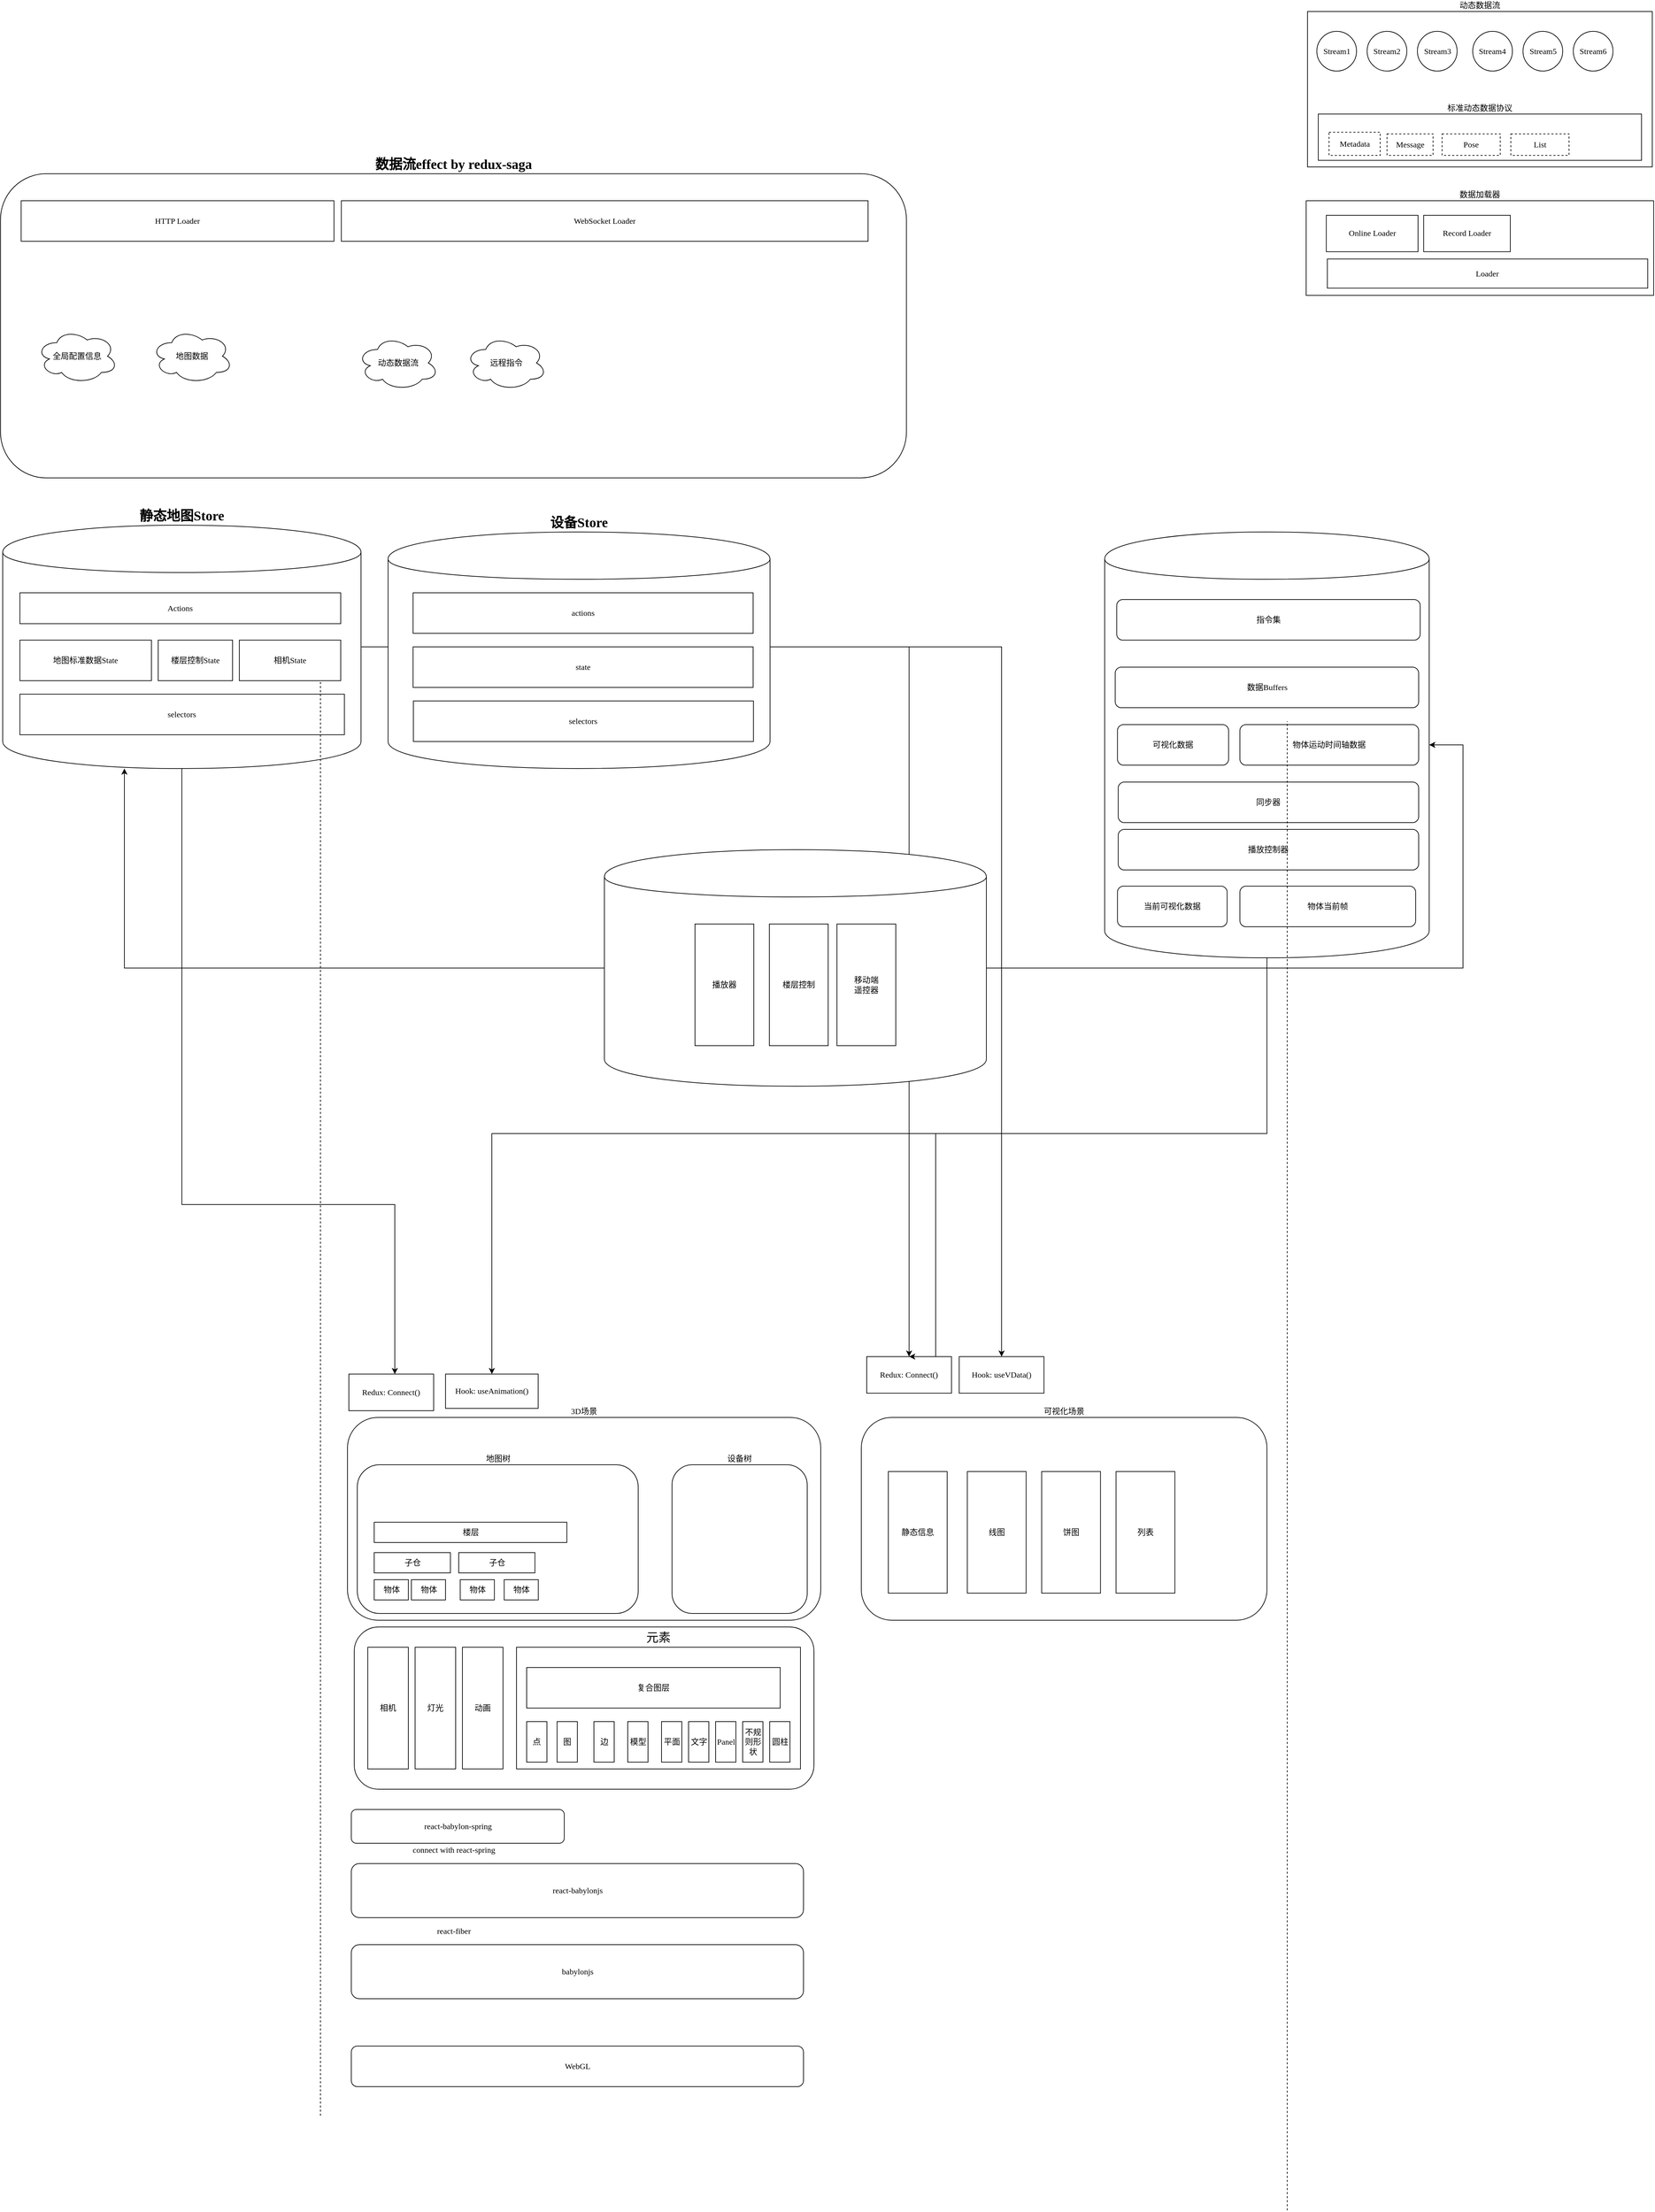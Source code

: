 <mxfile version="12.9.4" type="github">
  <diagram id="kbm905aHLV5Dr9nUJAch" name="Page-1">
    <mxGraphModel dx="4403" dy="3835" grid="1" gridSize="10" guides="1" tooltips="1" connect="1" arrows="1" fold="1" page="1" pageScale="1" pageWidth="827" pageHeight="1169" math="0" shadow="0">
      <root>
        <mxCell id="0" />
        <mxCell id="1" parent="0" />
        <mxCell id="G_mRowMAx6_Zk3fWA19y-172" value="可视化场景" style="rounded=1;whiteSpace=wrap;html=1;labelPosition=center;verticalLabelPosition=top;align=center;verticalAlign=bottom;fontFamily=Verdana;" parent="1" vertex="1">
          <mxGeometry x="340" y="270" width="600" height="300" as="geometry" />
        </mxCell>
        <mxCell id="G_mRowMAx6_Zk3fWA19y-164" value="3D场景" style="rounded=1;whiteSpace=wrap;html=1;labelPosition=center;verticalLabelPosition=top;align=center;verticalAlign=bottom;fontFamily=Verdana;" parent="1" vertex="1">
          <mxGeometry x="-420" y="270" width="700" height="300" as="geometry" />
        </mxCell>
        <mxCell id="G_mRowMAx6_Zk3fWA19y-107" value="地图树" style="rounded=1;whiteSpace=wrap;html=1;labelPosition=center;verticalLabelPosition=top;align=center;verticalAlign=bottom;fontFamily=Verdana;" parent="1" vertex="1">
          <mxGeometry x="-405.5" y="340" width="415.5" height="220" as="geometry" />
        </mxCell>
        <mxCell id="UeCTLoyQdsgvgEPBuvyG-19" value="" style="group;fontFamily=Verdana;" parent="1" vertex="1" connectable="0">
          <mxGeometry x="-490" y="510" width="760" height="310" as="geometry" />
        </mxCell>
        <mxCell id="Kp7RcIrqSu2gTxTqtwUE-7" value="" style="rounded=1;whiteSpace=wrap;html=1;fontFamily=Verdana;" parent="UeCTLoyQdsgvgEPBuvyG-19" vertex="1">
          <mxGeometry x="80" y="70" width="680" height="240" as="geometry" />
        </mxCell>
        <mxCell id="Kp7RcIrqSu2gTxTqtwUE-17" value="相机" style="rounded=0;whiteSpace=wrap;html=1;fontSize=12;fontFamily=Verdana;" parent="UeCTLoyQdsgvgEPBuvyG-19" vertex="1">
          <mxGeometry x="100" y="100" width="60" height="180" as="geometry" />
        </mxCell>
        <mxCell id="Kp7RcIrqSu2gTxTqtwUE-18" value="灯光" style="rounded=0;whiteSpace=wrap;html=1;fontSize=12;fontFamily=Verdana;" parent="UeCTLoyQdsgvgEPBuvyG-19" vertex="1">
          <mxGeometry x="170" y="100" width="60" height="180" as="geometry" />
        </mxCell>
        <mxCell id="Kp7RcIrqSu2gTxTqtwUE-21" value="元素" style="rounded=0;whiteSpace=wrap;html=1;fontSize=18;labelPosition=center;verticalLabelPosition=top;align=center;verticalAlign=bottom;fontFamily=Verdana;" parent="UeCTLoyQdsgvgEPBuvyG-19" vertex="1">
          <mxGeometry x="320" y="100" width="420" height="180" as="geometry" />
        </mxCell>
        <mxCell id="Kp7RcIrqSu2gTxTqtwUE-28" value="图" style="rounded=0;whiteSpace=wrap;html=1;fontSize=12;fontFamily=Verdana;" parent="UeCTLoyQdsgvgEPBuvyG-19" vertex="1">
          <mxGeometry x="380" y="210" width="30" height="60" as="geometry" />
        </mxCell>
        <mxCell id="Kp7RcIrqSu2gTxTqtwUE-29" value="边" style="rounded=0;whiteSpace=wrap;html=1;fontSize=12;fontFamily=Verdana;" parent="UeCTLoyQdsgvgEPBuvyG-19" vertex="1">
          <mxGeometry x="434.5" y="210" width="30" height="60" as="geometry" />
        </mxCell>
        <mxCell id="Kp7RcIrqSu2gTxTqtwUE-32" value="模型" style="rounded=0;whiteSpace=wrap;html=1;fontSize=12;fontFamily=Verdana;" parent="UeCTLoyQdsgvgEPBuvyG-19" vertex="1">
          <mxGeometry x="484.5" y="210" width="30" height="60" as="geometry" />
        </mxCell>
        <mxCell id="Kp7RcIrqSu2gTxTqtwUE-37" value="点" style="rounded=0;whiteSpace=wrap;html=1;fontSize=12;fontFamily=Verdana;" parent="UeCTLoyQdsgvgEPBuvyG-19" vertex="1">
          <mxGeometry x="335" y="210" width="30" height="60" as="geometry" />
        </mxCell>
        <mxCell id="Kp7RcIrqSu2gTxTqtwUE-111" value="动画" style="rounded=0;whiteSpace=wrap;html=1;fontSize=12;fontFamily=Verdana;" parent="UeCTLoyQdsgvgEPBuvyG-19" vertex="1">
          <mxGeometry x="240" y="100" width="60" height="180" as="geometry" />
        </mxCell>
        <mxCell id="G_mRowMAx6_Zk3fWA19y-62" value="平面" style="rounded=0;whiteSpace=wrap;html=1;fontSize=12;fontFamily=Verdana;" parent="UeCTLoyQdsgvgEPBuvyG-19" vertex="1">
          <mxGeometry x="534.5" y="210" width="30" height="60" as="geometry" />
        </mxCell>
        <mxCell id="G_mRowMAx6_Zk3fWA19y-63" value="文字" style="rounded=0;whiteSpace=wrap;html=1;fontSize=12;fontFamily=Verdana;" parent="UeCTLoyQdsgvgEPBuvyG-19" vertex="1">
          <mxGeometry x="574.5" y="210" width="30" height="60" as="geometry" />
        </mxCell>
        <mxCell id="G_mRowMAx6_Zk3fWA19y-81" value="Panel" style="rounded=0;whiteSpace=wrap;html=1;fontSize=12;fontFamily=Verdana;" parent="UeCTLoyQdsgvgEPBuvyG-19" vertex="1">
          <mxGeometry x="614.5" y="210" width="30" height="60" as="geometry" />
        </mxCell>
        <mxCell id="G_mRowMAx6_Zk3fWA19y-82" value="不规则形状" style="rounded=0;whiteSpace=wrap;html=1;fontSize=12;fontFamily=Verdana;" parent="UeCTLoyQdsgvgEPBuvyG-19" vertex="1">
          <mxGeometry x="654.5" y="210" width="30" height="60" as="geometry" />
        </mxCell>
        <mxCell id="G_mRowMAx6_Zk3fWA19y-86" value="复合图层" style="rounded=0;whiteSpace=wrap;html=1;fontSize=12;fontFamily=Verdana;" parent="UeCTLoyQdsgvgEPBuvyG-19" vertex="1">
          <mxGeometry x="335" y="130" width="375" height="60" as="geometry" />
        </mxCell>
        <mxCell id="G_mRowMAx6_Zk3fWA19y-106" value="圆柱" style="rounded=0;whiteSpace=wrap;html=1;fontSize=12;fontFamily=Verdana;" parent="UeCTLoyQdsgvgEPBuvyG-19" vertex="1">
          <mxGeometry x="694.5" y="210" width="30" height="60" as="geometry" />
        </mxCell>
        <mxCell id="G_mRowMAx6_Zk3fWA19y-39" value="react-babylonjs" style="rounded=1;whiteSpace=wrap;html=1;fontFamily=Verdana;" parent="1" vertex="1">
          <mxGeometry x="-414.37" y="930" width="668.87" height="80" as="geometry" />
        </mxCell>
        <mxCell id="G_mRowMAx6_Zk3fWA19y-40" value="react-babylon-spring" style="rounded=1;whiteSpace=wrap;html=1;fontFamily=Verdana;" parent="1" vertex="1">
          <mxGeometry x="-414.37" y="850" width="315" height="50" as="geometry" />
        </mxCell>
        <mxCell id="G_mRowMAx6_Zk3fWA19y-41" value="babylonjs" style="rounded=1;whiteSpace=wrap;html=1;fontFamily=Verdana;" parent="1" vertex="1">
          <mxGeometry x="-414.37" y="1050" width="668.87" height="80" as="geometry" />
        </mxCell>
        <mxCell id="G_mRowMAx6_Zk3fWA19y-43" value="WebGL" style="rounded=1;whiteSpace=wrap;html=1;fontFamily=Verdana;" parent="1" vertex="1">
          <mxGeometry x="-414.37" y="1200" width="668.87" height="60" as="geometry" />
        </mxCell>
        <mxCell id="G_mRowMAx6_Zk3fWA19y-64" value="react-fiber" style="text;html=1;align=center;verticalAlign=middle;resizable=0;points=[];autosize=1;fontFamily=Verdana;" parent="1" vertex="1">
          <mxGeometry x="-303.25" y="1020" width="80" height="20" as="geometry" />
        </mxCell>
        <mxCell id="G_mRowMAx6_Zk3fWA19y-85" value="connect with react-spring" style="text;html=1;align=center;verticalAlign=middle;resizable=0;points=[];autosize=1;fontFamily=Verdana;" parent="1" vertex="1">
          <mxGeometry x="-348.25" y="900" width="170" height="20" as="geometry" />
        </mxCell>
        <mxCell id="Kp7RcIrqSu2gTxTqtwUE-27" value="楼层" style="rounded=0;whiteSpace=wrap;html=1;fontSize=12;fontFamily=Verdana;" parent="1" vertex="1">
          <mxGeometry x="-380.5" y="425" width="285" height="30" as="geometry" />
        </mxCell>
        <mxCell id="Kp7RcIrqSu2gTxTqtwUE-30" value="子仓" style="rounded=0;whiteSpace=wrap;html=1;fontSize=12;fontFamily=Verdana;" parent="1" vertex="1">
          <mxGeometry x="-380.5" y="470" width="112.75" height="30" as="geometry" />
        </mxCell>
        <mxCell id="G_mRowMAx6_Zk3fWA19y-111" value="设备树" style="rounded=1;whiteSpace=wrap;html=1;labelPosition=center;verticalLabelPosition=top;align=center;verticalAlign=bottom;fontFamily=Verdana;" parent="1" vertex="1">
          <mxGeometry x="60" y="340" width="200" height="220" as="geometry" />
        </mxCell>
        <mxCell id="G_mRowMAx6_Zk3fWA19y-113" value="子仓" style="rounded=0;whiteSpace=wrap;html=1;fontSize=12;fontFamily=Verdana;" parent="1" vertex="1">
          <mxGeometry x="-255.5" y="470" width="112.75" height="30" as="geometry" />
        </mxCell>
        <mxCell id="G_mRowMAx6_Zk3fWA19y-140" value="物体" style="rounded=0;whiteSpace=wrap;html=1;fontSize=12;fontFamily=Verdana;" parent="1" vertex="1">
          <mxGeometry x="-380.5" y="510" width="50.5" height="30" as="geometry" />
        </mxCell>
        <mxCell id="G_mRowMAx6_Zk3fWA19y-141" value="物体" style="rounded=0;whiteSpace=wrap;html=1;fontSize=12;fontFamily=Verdana;" parent="1" vertex="1">
          <mxGeometry x="-325.5" y="510" width="50.5" height="30" as="geometry" />
        </mxCell>
        <mxCell id="G_mRowMAx6_Zk3fWA19y-142" value="物体" style="rounded=0;whiteSpace=wrap;html=1;fontSize=12;fontFamily=Verdana;" parent="1" vertex="1">
          <mxGeometry x="-253.25" y="510" width="50.5" height="30" as="geometry" />
        </mxCell>
        <mxCell id="G_mRowMAx6_Zk3fWA19y-144" value="物体" style="rounded=0;whiteSpace=wrap;html=1;fontSize=12;fontFamily=Verdana;" parent="1" vertex="1">
          <mxGeometry x="-188.25" y="510" width="50.5" height="30" as="geometry" />
        </mxCell>
        <mxCell id="G_mRowMAx6_Zk3fWA19y-153" value="" style="group;fontFamily=Verdana;" parent="1" vertex="1" connectable="0">
          <mxGeometry x="-930" y="-1050" width="610" height="360" as="geometry" />
        </mxCell>
        <mxCell id="G_mRowMAx6_Zk3fWA19y-114" value="&lt;div style=&quot;text-align: center&quot;&gt;&lt;b style=&quot;font-size: 20px&quot;&gt;静态地图Store&lt;/b&gt;&lt;br&gt;&lt;/div&gt;" style="shape=cylinder;whiteSpace=wrap;html=1;boundedLbl=1;backgroundOutline=1;labelPosition=center;verticalLabelPosition=top;align=center;verticalAlign=bottom;fontFamily=Verdana;" parent="G_mRowMAx6_Zk3fWA19y-153" vertex="1">
          <mxGeometry width="530" height="360" as="geometry" />
        </mxCell>
        <mxCell id="G_mRowMAx6_Zk3fWA19y-110" value="楼层控制State" style="rounded=0;whiteSpace=wrap;html=1;fontSize=12;fontFamily=Verdana;" parent="G_mRowMAx6_Zk3fWA19y-153" vertex="1">
          <mxGeometry x="230" y="170" width="110" height="60" as="geometry" />
        </mxCell>
        <mxCell id="G_mRowMAx6_Zk3fWA19y-119" value="Actions" style="rounded=0;whiteSpace=wrap;html=1;fontFamily=Verdana;" parent="G_mRowMAx6_Zk3fWA19y-153" vertex="1">
          <mxGeometry x="25.42" y="100" width="474.58" height="45.71" as="geometry" />
        </mxCell>
        <mxCell id="esOJimNZTuqzEGKTnxW6-20" value="地图标准数据State" style="rounded=0;whiteSpace=wrap;html=1;fontFamily=Verdana;" vertex="1" parent="G_mRowMAx6_Zk3fWA19y-153">
          <mxGeometry x="25.42" y="170" width="194.58" height="60" as="geometry" />
        </mxCell>
        <mxCell id="esOJimNZTuqzEGKTnxW6-21" value="相机State" style="rounded=0;whiteSpace=wrap;html=1;fontSize=12;fontFamily=Verdana;" vertex="1" parent="G_mRowMAx6_Zk3fWA19y-153">
          <mxGeometry x="350" y="170" width="150" height="60" as="geometry" />
        </mxCell>
        <mxCell id="esOJimNZTuqzEGKTnxW6-22" value="selectors" style="rounded=0;whiteSpace=wrap;html=1;fontFamily=Verdana;" vertex="1" parent="G_mRowMAx6_Zk3fWA19y-153">
          <mxGeometry x="25.42" y="250" width="480" height="60" as="geometry" />
        </mxCell>
        <mxCell id="G_mRowMAx6_Zk3fWA19y-154" value="" style="group;labelPosition=center;verticalLabelPosition=top;align=center;verticalAlign=bottom;fontFamily=Verdana;" parent="1" vertex="1" connectable="0">
          <mxGeometry x="700" y="-1040" width="480" height="630" as="geometry" />
        </mxCell>
        <mxCell id="G_mRowMAx6_Zk3fWA19y-127" value="&lt;div style=&quot;text-align: center&quot;&gt;&lt;br&gt;&lt;/div&gt;" style="shape=cylinder;whiteSpace=wrap;html=1;boundedLbl=1;backgroundOutline=1;labelPosition=left;verticalLabelPosition=middle;align=right;verticalAlign=middle;fontFamily=Verdana;" parent="G_mRowMAx6_Zk3fWA19y-154" vertex="1">
          <mxGeometry width="480" height="630" as="geometry" />
        </mxCell>
        <mxCell id="G_mRowMAx6_Zk3fWA19y-129" value="数据Buffers" style="rounded=1;whiteSpace=wrap;html=1;fontFamily=Verdana;" parent="G_mRowMAx6_Zk3fWA19y-154" vertex="1">
          <mxGeometry x="15.57" y="200" width="448.87" height="60" as="geometry" />
        </mxCell>
        <mxCell id="G_mRowMAx6_Zk3fWA19y-131" value="物体运动时间轴数据" style="rounded=1;whiteSpace=wrap;html=1;fontFamily=Verdana;" parent="G_mRowMAx6_Zk3fWA19y-154" vertex="1">
          <mxGeometry x="200" y="285" width="264.44" height="60" as="geometry" />
        </mxCell>
        <mxCell id="G_mRowMAx6_Zk3fWA19y-132" value="可视化数据" style="rounded=1;whiteSpace=wrap;html=1;fontFamily=Verdana;" parent="G_mRowMAx6_Zk3fWA19y-154" vertex="1">
          <mxGeometry x="18.9" y="285" width="164.43" height="60" as="geometry" />
        </mxCell>
        <mxCell id="G_mRowMAx6_Zk3fWA19y-135" value="播放控制器" style="rounded=1;whiteSpace=wrap;html=1;fontFamily=Verdana;" parent="G_mRowMAx6_Zk3fWA19y-154" vertex="1">
          <mxGeometry x="20.01" y="440" width="444.43" height="60" as="geometry" />
        </mxCell>
        <mxCell id="G_mRowMAx6_Zk3fWA19y-136" value="当前可视化数据" style="rounded=1;whiteSpace=wrap;html=1;fontFamily=Verdana;" parent="G_mRowMAx6_Zk3fWA19y-154" vertex="1">
          <mxGeometry x="18.9" y="524" width="162.21" height="60" as="geometry" />
        </mxCell>
        <mxCell id="G_mRowMAx6_Zk3fWA19y-137" value="物体当前帧" style="rounded=1;whiteSpace=wrap;html=1;fontFamily=Verdana;" parent="G_mRowMAx6_Zk3fWA19y-154" vertex="1">
          <mxGeometry x="200" y="524" width="260" height="60" as="geometry" />
        </mxCell>
        <mxCell id="G_mRowMAx6_Zk3fWA19y-138" value="指令集" style="rounded=1;whiteSpace=wrap;html=1;fontFamily=Verdana;" parent="G_mRowMAx6_Zk3fWA19y-154" vertex="1">
          <mxGeometry x="17.79" y="100" width="448.87" height="60" as="geometry" />
        </mxCell>
        <mxCell id="OYR4AbBBOLj8Olsny7-R-40" value="同步器" style="rounded=1;whiteSpace=wrap;html=1;fontFamily=Verdana;" parent="G_mRowMAx6_Zk3fWA19y-154" vertex="1">
          <mxGeometry x="20.01" y="370" width="444.43" height="60" as="geometry" />
        </mxCell>
        <mxCell id="G_mRowMAx6_Zk3fWA19y-173" value="静态信息" style="rounded=0;whiteSpace=wrap;html=1;fontFamily=Verdana;" parent="1" vertex="1">
          <mxGeometry x="380" y="350" width="87" height="180" as="geometry" />
        </mxCell>
        <mxCell id="G_mRowMAx6_Zk3fWA19y-176" value="线图" style="rounded=0;whiteSpace=wrap;html=1;fontFamily=Verdana;" parent="1" vertex="1">
          <mxGeometry x="496.8" y="350" width="87" height="180" as="geometry" />
        </mxCell>
        <mxCell id="G_mRowMAx6_Zk3fWA19y-179" value="Hook: useVData()" style="rounded=0;whiteSpace=wrap;html=1;fontFamily=Verdana;" parent="1" vertex="1">
          <mxGeometry x="484.792" y="180.004" width="125.408" height="54.118" as="geometry" />
        </mxCell>
        <mxCell id="G_mRowMAx6_Zk3fWA19y-183" value="Hook: useAnimation()" style="rounded=0;whiteSpace=wrap;html=1;fontFamily=Verdana;" parent="1" vertex="1">
          <mxGeometry x="-275.005" y="205.886" width="137.062" height="50.735" as="geometry" />
        </mxCell>
        <mxCell id="G_mRowMAx6_Zk3fWA19y-184" value="Redux: Connect()" style="rounded=0;whiteSpace=wrap;html=1;fontFamily=Verdana;" parent="1" vertex="1">
          <mxGeometry x="348.002" y="180.004" width="125.408" height="54.118" as="geometry" />
        </mxCell>
        <mxCell id="G_mRowMAx6_Zk3fWA19y-185" value="Redux: Connect()" style="rounded=0;whiteSpace=wrap;html=1;fontFamily=Verdana;" parent="1" vertex="1">
          <mxGeometry x="-417.958" y="205.884" width="125.408" height="54.118" as="geometry" />
        </mxCell>
        <mxCell id="OYR4AbBBOLj8Olsny7-R-14" value="" style="group;fontFamily=Verdana;" parent="1" vertex="1" connectable="0">
          <mxGeometry x="998" y="-1530" width="514" height="140" as="geometry" />
        </mxCell>
        <mxCell id="OYR4AbBBOLj8Olsny7-R-15" value="数据加载器" style="rounded=0;whiteSpace=wrap;html=1;fillColor=#ffffff;fontSize=12;labelPosition=center;verticalLabelPosition=top;align=center;verticalAlign=bottom;fontFamily=Verdana;" parent="OYR4AbBBOLj8Olsny7-R-14" vertex="1">
          <mxGeometry width="514.0" height="140" as="geometry" />
        </mxCell>
        <mxCell id="OYR4AbBBOLj8Olsny7-R-16" value="Online Loader" style="rounded=0;whiteSpace=wrap;html=1;fillColor=#ffffff;fontSize=12;fontFamily=Verdana;" parent="OYR4AbBBOLj8Olsny7-R-14" vertex="1">
          <mxGeometry x="29.774" y="21.538" width="135.709" height="53.846" as="geometry" />
        </mxCell>
        <mxCell id="OYR4AbBBOLj8Olsny7-R-17" value="Record Loader" style="rounded=0;whiteSpace=wrap;html=1;fillColor=#ffffff;fontSize=12;fontFamily=Verdana;" parent="OYR4AbBBOLj8Olsny7-R-14" vertex="1">
          <mxGeometry x="173.795" y="21.538" width="128.187" height="53.846" as="geometry" />
        </mxCell>
        <mxCell id="OYR4AbBBOLj8Olsny7-R-18" value="Loader" style="rounded=0;whiteSpace=wrap;html=1;fillColor=#ffffff;fontSize=12;fontFamily=Verdana;" parent="OYR4AbBBOLj8Olsny7-R-14" vertex="1">
          <mxGeometry x="31.341" y="86.154" width="473.883" height="43.077" as="geometry" />
        </mxCell>
        <mxCell id="OYR4AbBBOLj8Olsny7-R-44" value="列表" style="rounded=0;whiteSpace=wrap;html=1;fontFamily=Verdana;" parent="1" vertex="1">
          <mxGeometry x="716.8" y="350" width="87" height="180" as="geometry" />
        </mxCell>
        <mxCell id="OYR4AbBBOLj8Olsny7-R-48" value="饼图" style="rounded=0;whiteSpace=wrap;html=1;fontFamily=Verdana;" parent="1" vertex="1">
          <mxGeometry x="606.8" y="350" width="87" height="180" as="geometry" />
        </mxCell>
        <mxCell id="OYR4AbBBOLj8Olsny7-R-61" style="edgeStyle=orthogonalEdgeStyle;rounded=0;orthogonalLoop=1;jettySize=auto;html=1;fontFamily=Verdana;" parent="1" target="G_mRowMAx6_Zk3fWA19y-114" edge="1">
          <mxGeometry relative="1" as="geometry">
            <Array as="points">
              <mxPoint x="-750" y="-395" />
            </Array>
            <mxPoint x="-40" y="-394.933" as="sourcePoint" />
          </mxGeometry>
        </mxCell>
        <mxCell id="OYR4AbBBOLj8Olsny7-R-62" style="edgeStyle=orthogonalEdgeStyle;rounded=0;orthogonalLoop=1;jettySize=auto;html=1;fontFamily=Verdana;" parent="1" target="G_mRowMAx6_Zk3fWA19y-127" edge="1">
          <mxGeometry relative="1" as="geometry">
            <Array as="points">
              <mxPoint x="1230" y="-395" />
            </Array>
            <mxPoint x="525" y="-394.933" as="sourcePoint" />
          </mxGeometry>
        </mxCell>
        <mxCell id="OYR4AbBBOLj8Olsny7-R-67" value="" style="endArrow=none;dashed=1;html=1;fontFamily=Verdana;" parent="1" edge="1">
          <mxGeometry width="50" height="50" relative="1" as="geometry">
            <mxPoint x="-460" y="1303" as="sourcePoint" />
            <mxPoint x="-460" y="-820" as="targetPoint" />
          </mxGeometry>
        </mxCell>
        <mxCell id="OYR4AbBBOLj8Olsny7-R-68" value="" style="endArrow=none;dashed=1;html=1;fontFamily=Verdana;" parent="1" edge="1">
          <mxGeometry width="50" height="50" relative="1" as="geometry">
            <mxPoint x="970" y="1443.0" as="sourcePoint" />
            <mxPoint x="970" y="-760" as="targetPoint" />
          </mxGeometry>
        </mxCell>
        <mxCell id="OYR4AbBBOLj8Olsny7-R-69" style="edgeStyle=orthogonalEdgeStyle;rounded=0;orthogonalLoop=1;jettySize=auto;html=1;fontFamily=Verdana;" parent="1" source="G_mRowMAx6_Zk3fWA19y-114" target="G_mRowMAx6_Zk3fWA19y-185" edge="1">
          <mxGeometry relative="1" as="geometry">
            <Array as="points">
              <mxPoint x="-350" y="-45" />
            </Array>
          </mxGeometry>
        </mxCell>
        <mxCell id="OYR4AbBBOLj8Olsny7-R-71" style="edgeStyle=orthogonalEdgeStyle;rounded=0;orthogonalLoop=1;jettySize=auto;html=1;entryX=0.5;entryY=0;entryDx=0;entryDy=0;fontFamily=Verdana;" parent="1" source="G_mRowMAx6_Zk3fWA19y-114" target="G_mRowMAx6_Zk3fWA19y-184" edge="1">
          <mxGeometry relative="1" as="geometry" />
        </mxCell>
        <mxCell id="OYR4AbBBOLj8Olsny7-R-72" style="edgeStyle=orthogonalEdgeStyle;rounded=0;orthogonalLoop=1;jettySize=auto;html=1;entryX=0.5;entryY=0;entryDx=0;entryDy=0;fontFamily=Verdana;" parent="1" source="G_mRowMAx6_Zk3fWA19y-114" target="G_mRowMAx6_Zk3fWA19y-179" edge="1">
          <mxGeometry relative="1" as="geometry" />
        </mxCell>
        <mxCell id="OYR4AbBBOLj8Olsny7-R-78" style="edgeStyle=orthogonalEdgeStyle;rounded=0;orthogonalLoop=1;jettySize=auto;html=1;entryX=0.5;entryY=0;entryDx=0;entryDy=0;fontFamily=Verdana;" parent="1" source="G_mRowMAx6_Zk3fWA19y-127" target="G_mRowMAx6_Zk3fWA19y-183" edge="1">
          <mxGeometry relative="1" as="geometry">
            <Array as="points">
              <mxPoint x="-206" y="-150" />
            </Array>
          </mxGeometry>
        </mxCell>
        <mxCell id="OYR4AbBBOLj8Olsny7-R-79" style="edgeStyle=orthogonalEdgeStyle;rounded=0;orthogonalLoop=1;jettySize=auto;html=1;entryX=0.5;entryY=0;entryDx=0;entryDy=0;fontFamily=Verdana;" parent="1" source="G_mRowMAx6_Zk3fWA19y-127" target="G_mRowMAx6_Zk3fWA19y-184" edge="1">
          <mxGeometry relative="1" as="geometry">
            <Array as="points">
              <mxPoint x="450" y="-150" />
              <mxPoint x="450" y="180" />
            </Array>
          </mxGeometry>
        </mxCell>
        <mxCell id="esOJimNZTuqzEGKTnxW6-3" value="" style="shape=cylinder;whiteSpace=wrap;html=1;boundedLbl=1;backgroundOutline=1;fontFamily=Verdana;" vertex="1" parent="1">
          <mxGeometry x="-40.0" y="-570" width="565" height="350" as="geometry" />
        </mxCell>
        <mxCell id="esOJimNZTuqzEGKTnxW6-6" value="播放器" style="rounded=0;whiteSpace=wrap;html=1;fontFamily=Verdana;" vertex="1" parent="1">
          <mxGeometry x="94.0" y="-460" width="87" height="180" as="geometry" />
        </mxCell>
        <mxCell id="esOJimNZTuqzEGKTnxW6-7" value="楼层控制" style="rounded=0;whiteSpace=wrap;html=1;fontFamily=Verdana;" vertex="1" parent="1">
          <mxGeometry x="204.0" y="-460" width="87" height="180" as="geometry" />
        </mxCell>
        <mxCell id="esOJimNZTuqzEGKTnxW6-8" value="移动端&lt;br&gt;遥控器" style="rounded=0;whiteSpace=wrap;html=1;fontFamily=Verdana;" vertex="1" parent="1">
          <mxGeometry x="304.0" y="-460" width="87" height="180" as="geometry" />
        </mxCell>
        <mxCell id="esOJimNZTuqzEGKTnxW6-19" value="" style="group" vertex="1" connectable="0" parent="1">
          <mxGeometry x="-360" y="-1040" width="565" height="350" as="geometry" />
        </mxCell>
        <mxCell id="esOJimNZTuqzEGKTnxW6-9" value="&lt;font style=&quot;font-size: 20px&quot;&gt;&lt;b&gt;设备Store&lt;/b&gt;&lt;/font&gt;" style="shape=cylinder;whiteSpace=wrap;html=1;boundedLbl=1;backgroundOutline=1;labelPosition=center;verticalLabelPosition=top;align=center;verticalAlign=bottom;fontFamily=Verdana;" vertex="1" parent="esOJimNZTuqzEGKTnxW6-19">
          <mxGeometry width="565" height="350" as="geometry" />
        </mxCell>
        <mxCell id="esOJimNZTuqzEGKTnxW6-16" value="actions" style="rounded=0;whiteSpace=wrap;html=1;fontFamily=Verdana;" vertex="1" parent="esOJimNZTuqzEGKTnxW6-19">
          <mxGeometry x="37" y="90" width="503" height="60" as="geometry" />
        </mxCell>
        <mxCell id="esOJimNZTuqzEGKTnxW6-17" value="state" style="rounded=0;whiteSpace=wrap;html=1;fontFamily=Verdana;" vertex="1" parent="esOJimNZTuqzEGKTnxW6-19">
          <mxGeometry x="37" y="170" width="503" height="60" as="geometry" />
        </mxCell>
        <mxCell id="esOJimNZTuqzEGKTnxW6-18" value="selectors" style="rounded=0;whiteSpace=wrap;html=1;fontFamily=Verdana;" vertex="1" parent="esOJimNZTuqzEGKTnxW6-19">
          <mxGeometry x="37.45" y="250" width="503" height="60" as="geometry" />
        </mxCell>
        <mxCell id="OYR4AbBBOLj8Olsny7-R-13" value="" style="group;fontFamily=Verdana;" parent="1" vertex="1" connectable="0">
          <mxGeometry x="1000" y="-1810" width="510" height="230" as="geometry" />
        </mxCell>
        <mxCell id="G_mRowMAx6_Zk3fWA19y-187" value="动态数据流" style="rounded=0;whiteSpace=wrap;html=1;fillColor=#ffffff;fontSize=12;labelPosition=center;verticalLabelPosition=top;align=center;verticalAlign=bottom;fontFamily=Verdana;" parent="OYR4AbBBOLj8Olsny7-R-13" vertex="1">
          <mxGeometry width="510" height="230" as="geometry" />
        </mxCell>
        <mxCell id="G_mRowMAx6_Zk3fWA19y-188" value="Stream1" style="ellipse;whiteSpace=wrap;html=1;aspect=fixed;fontFamily=Verdana;" parent="OYR4AbBBOLj8Olsny7-R-13" vertex="1">
          <mxGeometry x="13.812" y="29.362" width="58.723" height="58.723" as="geometry" />
        </mxCell>
        <mxCell id="G_mRowMAx6_Zk3fWA19y-189" value="Stream2" style="ellipse;whiteSpace=wrap;html=1;aspect=fixed;fontFamily=Verdana;" parent="OYR4AbBBOLj8Olsny7-R-13" vertex="1">
          <mxGeometry x="88.188" y="29.362" width="58.723" height="58.723" as="geometry" />
        </mxCell>
        <mxCell id="G_mRowMAx6_Zk3fWA19y-190" value="Stream3" style="ellipse;whiteSpace=wrap;html=1;aspect=fixed;fontFamily=Verdana;" parent="OYR4AbBBOLj8Olsny7-R-13" vertex="1">
          <mxGeometry x="162.562" y="29.362" width="58.723" height="58.723" as="geometry" />
        </mxCell>
        <mxCell id="OYR4AbBBOLj8Olsny7-R-1" value="" style="group;fontFamily=Verdana;" parent="OYR4AbBBOLj8Olsny7-R-13" vertex="1" connectable="0">
          <mxGeometry x="15.938" y="112.553" width="478.125" height="117.447" as="geometry" />
        </mxCell>
        <mxCell id="UeCTLoyQdsgvgEPBuvyG-13" value="" style="group;fontFamily=Verdana;" parent="OYR4AbBBOLj8Olsny7-R-1" vertex="1" connectable="0">
          <mxGeometry y="9.787" width="478.125" height="107.66" as="geometry" />
        </mxCell>
        <mxCell id="UeCTLoyQdsgvgEPBuvyG-3" value="标准动态数据协议" style="rounded=0;whiteSpace=wrap;html=1;fillColor=#ffffff;fontSize=12;labelPosition=center;verticalLabelPosition=top;align=center;verticalAlign=bottom;fontFamily=Verdana;" parent="UeCTLoyQdsgvgEPBuvyG-13" vertex="1">
          <mxGeometry y="29.362" width="478.125" height="68.511" as="geometry" />
        </mxCell>
        <mxCell id="Kp7RcIrqSu2gTxTqtwUE-86" value="Metadata" style="rounded=0;whiteSpace=wrap;html=1;fillColor=#ffffff;fontSize=12;dashed=1;fontFamily=Verdana;" parent="UeCTLoyQdsgvgEPBuvyG-13" vertex="1">
          <mxGeometry x="15.89" y="56.277" width="75.666" height="34.255" as="geometry" />
        </mxCell>
        <mxCell id="Kp7RcIrqSu2gTxTqtwUE-87" value="Message" style="rounded=0;whiteSpace=wrap;html=1;dashed=1;fillColor=#ffffff;fontSize=12;labelPosition=center;verticalLabelPosition=middle;align=center;verticalAlign=middle;fontFamily=Verdana;" parent="UeCTLoyQdsgvgEPBuvyG-13" vertex="1">
          <mxGeometry x="101.729" y="58.723" width="68.057" height="31.809" as="geometry" />
        </mxCell>
        <mxCell id="OYR4AbBBOLj8Olsny7-R-2" value="Pose" style="rounded=0;whiteSpace=wrap;html=1;dashed=1;fillColor=#ffffff;fontSize=12;labelPosition=center;verticalLabelPosition=middle;align=center;verticalAlign=middle;fontFamily=Verdana;" parent="UeCTLoyQdsgvgEPBuvyG-13" vertex="1">
          <mxGeometry x="183.107" y="58.723" width="86.062" height="31.809" as="geometry" />
        </mxCell>
        <mxCell id="OYR4AbBBOLj8Olsny7-R-9" value="List" style="rounded=0;whiteSpace=wrap;html=1;dashed=1;fillColor=#ffffff;fontSize=12;labelPosition=center;verticalLabelPosition=middle;align=center;verticalAlign=middle;fontFamily=Verdana;" parent="UeCTLoyQdsgvgEPBuvyG-13" vertex="1">
          <mxGeometry x="284.836" y="58.723" width="86.062" height="31.809" as="geometry" />
        </mxCell>
        <mxCell id="OYR4AbBBOLj8Olsny7-R-10" value="Stream4" style="ellipse;whiteSpace=wrap;html=1;aspect=fixed;fontFamily=Verdana;" parent="OYR4AbBBOLj8Olsny7-R-13" vertex="1">
          <mxGeometry x="244.375" y="29.362" width="58.723" height="58.723" as="geometry" />
        </mxCell>
        <mxCell id="OYR4AbBBOLj8Olsny7-R-11" value="Stream5" style="ellipse;whiteSpace=wrap;html=1;aspect=fixed;fontFamily=Verdana;" parent="OYR4AbBBOLj8Olsny7-R-13" vertex="1">
          <mxGeometry x="318.75" y="29.362" width="58.723" height="58.723" as="geometry" />
        </mxCell>
        <mxCell id="OYR4AbBBOLj8Olsny7-R-12" value="Stream6" style="ellipse;whiteSpace=wrap;html=1;aspect=fixed;fontFamily=Verdana;" parent="OYR4AbBBOLj8Olsny7-R-13" vertex="1">
          <mxGeometry x="393.125" y="29.362" width="58.723" height="58.723" as="geometry" />
        </mxCell>
        <mxCell id="esOJimNZTuqzEGKTnxW6-34" value="&lt;span style=&quot;font-size: 20px&quot;&gt;&lt;b&gt;数据流effect by redux-saga&lt;br&gt;&lt;/b&gt;&lt;/span&gt;" style="rounded=1;whiteSpace=wrap;html=1;fontFamily=Verdana;labelPosition=center;verticalLabelPosition=top;align=center;verticalAlign=bottom;" vertex="1" parent="1">
          <mxGeometry x="-933.25" y="-1570" width="1340" height="450" as="geometry" />
        </mxCell>
        <mxCell id="esOJimNZTuqzEGKTnxW6-35" value="HTTP Loader" style="rounded=0;whiteSpace=wrap;html=1;fontFamily=Verdana;" vertex="1" parent="1">
          <mxGeometry x="-902.75" y="-1530" width="462.75" height="60" as="geometry" />
        </mxCell>
        <mxCell id="esOJimNZTuqzEGKTnxW6-38" value="WebSocket Loader" style="rounded=0;whiteSpace=wrap;html=1;fontFamily=Verdana;" vertex="1" parent="1">
          <mxGeometry x="-429.12" y="-1530" width="779.12" height="60" as="geometry" />
        </mxCell>
        <mxCell id="esOJimNZTuqzEGKTnxW6-44" value="全局配置信息" style="ellipse;shape=cloud;whiteSpace=wrap;html=1;fontFamily=Verdana;" vertex="1" parent="1">
          <mxGeometry x="-880" y="-1340" width="120" height="80" as="geometry" />
        </mxCell>
        <mxCell id="esOJimNZTuqzEGKTnxW6-45" value="地图数据" style="ellipse;shape=cloud;whiteSpace=wrap;html=1;fontFamily=Verdana;" vertex="1" parent="1">
          <mxGeometry x="-710" y="-1340" width="120" height="80" as="geometry" />
        </mxCell>
        <mxCell id="esOJimNZTuqzEGKTnxW6-47" value="动态数据流" style="ellipse;shape=cloud;whiteSpace=wrap;html=1;fontFamily=Verdana;" vertex="1" parent="1">
          <mxGeometry x="-405.5" y="-1330" width="120" height="80" as="geometry" />
        </mxCell>
        <mxCell id="esOJimNZTuqzEGKTnxW6-48" value="远程指令" style="ellipse;shape=cloud;whiteSpace=wrap;html=1;fontFamily=Verdana;" vertex="1" parent="1">
          <mxGeometry x="-245.5" y="-1330" width="120" height="80" as="geometry" />
        </mxCell>
      </root>
    </mxGraphModel>
  </diagram>
</mxfile>
